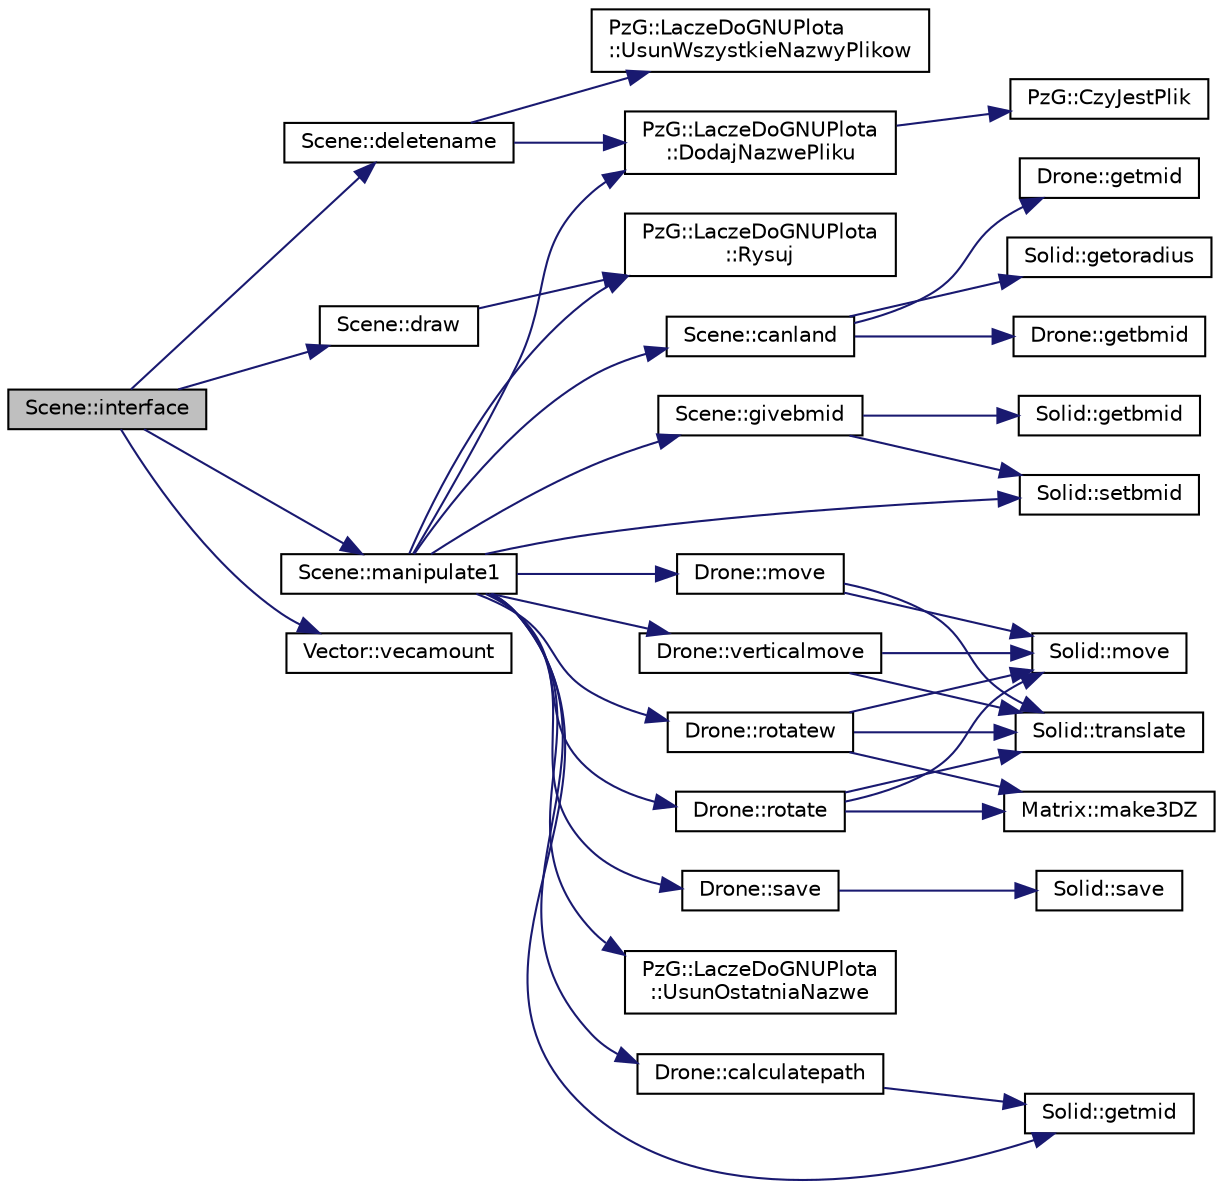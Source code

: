 digraph "Scene::interface"
{
 // LATEX_PDF_SIZE
  edge [fontname="Helvetica",fontsize="10",labelfontname="Helvetica",labelfontsize="10"];
  node [fontname="Helvetica",fontsize="10",shape=record];
  rankdir="LR";
  Node1 [label="Scene::interface",height=0.2,width=0.4,color="black", fillcolor="grey75", style="filled", fontcolor="black",tooltip=" "];
  Node1 -> Node2 [color="midnightblue",fontsize="10",style="solid",fontname="Helvetica"];
  Node2 [label="Scene::deletename",height=0.2,width=0.4,color="black", fillcolor="white", style="filled",URL="$class_scene.html#a7757e17593174e1714141542a32a7cd4",tooltip=" "];
  Node2 -> Node3 [color="midnightblue",fontsize="10",style="solid",fontname="Helvetica"];
  Node3 [label="PzG::LaczeDoGNUPlota\l::DodajNazwePliku",height=0.2,width=0.4,color="black", fillcolor="white", style="filled",URL="$class_pz_g_1_1_lacze_do_g_n_u_plota.html#a34bd48f57c0fd69c12bf4127a1cacd8f",tooltip="Dodaje nazwę pliku."];
  Node3 -> Node4 [color="midnightblue",fontsize="10",style="solid",fontname="Helvetica"];
  Node4 [label="PzG::CzyJestPlik",height=0.2,width=0.4,color="black", fillcolor="white", style="filled",URL="$namespace_pz_g.html#ae1ae4d36f66c77879380ba73da8e20e3",tooltip=" "];
  Node2 -> Node5 [color="midnightblue",fontsize="10",style="solid",fontname="Helvetica"];
  Node5 [label="PzG::LaczeDoGNUPlota\l::UsunWszystkieNazwyPlikow",height=0.2,width=0.4,color="black", fillcolor="white", style="filled",URL="$class_pz_g_1_1_lacze_do_g_n_u_plota.html#a89a1d90d017d264cd26398464d074073",tooltip="Kasuje zawartość listy nazw plików."];
  Node1 -> Node6 [color="midnightblue",fontsize="10",style="solid",fontname="Helvetica"];
  Node6 [label="Scene::draw",height=0.2,width=0.4,color="black", fillcolor="white", style="filled",URL="$class_scene.html#ac0e3d2c98ba6063a086467fb2c19142f",tooltip=" "];
  Node6 -> Node7 [color="midnightblue",fontsize="10",style="solid",fontname="Helvetica"];
  Node7 [label="PzG::LaczeDoGNUPlota\l::Rysuj",height=0.2,width=0.4,color="black", fillcolor="white", style="filled",URL="$class_pz_g_1_1_lacze_do_g_n_u_plota.html#a065f5b8402737cc62b0ad4f66d028335",tooltip=" "];
  Node1 -> Node8 [color="midnightblue",fontsize="10",style="solid",fontname="Helvetica"];
  Node8 [label="Scene::manipulate1",height=0.2,width=0.4,color="black", fillcolor="white", style="filled",URL="$class_scene.html#afc0a41afd7123fac9e9a374ba4ebad21",tooltip=" "];
  Node8 -> Node9 [color="midnightblue",fontsize="10",style="solid",fontname="Helvetica"];
  Node9 [label="Drone::calculatepath",height=0.2,width=0.4,color="black", fillcolor="white", style="filled",URL="$class_drone.html#a35461a34f32de4c41960a0da4b882a0c",tooltip=" "];
  Node9 -> Node10 [color="midnightblue",fontsize="10",style="solid",fontname="Helvetica"];
  Node10 [label="Solid::getmid",height=0.2,width=0.4,color="black", fillcolor="white", style="filled",URL="$class_solid.html#ae6f0f233d31de33ee67cbf6b1c186b15",tooltip=" "];
  Node8 -> Node11 [color="midnightblue",fontsize="10",style="solid",fontname="Helvetica"];
  Node11 [label="Scene::canland",height=0.2,width=0.4,color="black", fillcolor="white", style="filled",URL="$class_scene.html#a36767cff060064d9592f2912d63c3a9f",tooltip=" "];
  Node11 -> Node12 [color="midnightblue",fontsize="10",style="solid",fontname="Helvetica"];
  Node12 [label="Drone::getbmid",height=0.2,width=0.4,color="black", fillcolor="white", style="filled",URL="$class_drone.html#a354e0b7618b8ce00bd330ef210a55919",tooltip=" "];
  Node11 -> Node13 [color="midnightblue",fontsize="10",style="solid",fontname="Helvetica"];
  Node13 [label="Drone::getmid",height=0.2,width=0.4,color="black", fillcolor="white", style="filled",URL="$class_drone.html#a7b7cb5dff8237231bc2f3a3500a482b2",tooltip=" "];
  Node11 -> Node14 [color="midnightblue",fontsize="10",style="solid",fontname="Helvetica"];
  Node14 [label="Solid::getoradius",height=0.2,width=0.4,color="black", fillcolor="white", style="filled",URL="$class_solid.html#a32b7743c1bba8b8746b6d88b71685b7b",tooltip=" "];
  Node8 -> Node3 [color="midnightblue",fontsize="10",style="solid",fontname="Helvetica"];
  Node8 -> Node10 [color="midnightblue",fontsize="10",style="solid",fontname="Helvetica"];
  Node8 -> Node15 [color="midnightblue",fontsize="10",style="solid",fontname="Helvetica"];
  Node15 [label="Scene::givebmid",height=0.2,width=0.4,color="black", fillcolor="white", style="filled",URL="$class_scene.html#a03aeeea845b7061d254a91b2aa981392",tooltip=" "];
  Node15 -> Node16 [color="midnightblue",fontsize="10",style="solid",fontname="Helvetica"];
  Node16 [label="Solid::getbmid",height=0.2,width=0.4,color="black", fillcolor="white", style="filled",URL="$class_solid.html#a9dff1d3c94a4d96a521cbd6048570f43",tooltip=" "];
  Node15 -> Node17 [color="midnightblue",fontsize="10",style="solid",fontname="Helvetica"];
  Node17 [label="Solid::setbmid",height=0.2,width=0.4,color="black", fillcolor="white", style="filled",URL="$class_solid.html#a7ef1fdf462b7a5b873140008308b2601",tooltip=" "];
  Node8 -> Node18 [color="midnightblue",fontsize="10",style="solid",fontname="Helvetica"];
  Node18 [label="Drone::move",height=0.2,width=0.4,color="black", fillcolor="white", style="filled",URL="$class_drone.html#a48d21a869d0c8051025b20494ae8db19",tooltip=" "];
  Node18 -> Node19 [color="midnightblue",fontsize="10",style="solid",fontname="Helvetica"];
  Node19 [label="Solid::move",height=0.2,width=0.4,color="black", fillcolor="white", style="filled",URL="$class_solid.html#a3b39581af29120802943a28a5a70bab5",tooltip=" "];
  Node18 -> Node20 [color="midnightblue",fontsize="10",style="solid",fontname="Helvetica"];
  Node20 [label="Solid::translate",height=0.2,width=0.4,color="black", fillcolor="white", style="filled",URL="$class_solid.html#a95e4946e09386494a9af560bd9d8feb2",tooltip=" "];
  Node8 -> Node21 [color="midnightblue",fontsize="10",style="solid",fontname="Helvetica"];
  Node21 [label="Drone::rotate",height=0.2,width=0.4,color="black", fillcolor="white", style="filled",URL="$class_drone.html#a9d43801728eee60ad432900b7c3e6049",tooltip=" "];
  Node21 -> Node22 [color="midnightblue",fontsize="10",style="solid",fontname="Helvetica"];
  Node22 [label="Matrix::make3DZ",height=0.2,width=0.4,color="black", fillcolor="white", style="filled",URL="$class_matrix.html#af5a2c629a4ded5bb85c56c0908188560",tooltip=" "];
  Node21 -> Node19 [color="midnightblue",fontsize="10",style="solid",fontname="Helvetica"];
  Node21 -> Node20 [color="midnightblue",fontsize="10",style="solid",fontname="Helvetica"];
  Node8 -> Node23 [color="midnightblue",fontsize="10",style="solid",fontname="Helvetica"];
  Node23 [label="Drone::rotatew",height=0.2,width=0.4,color="black", fillcolor="white", style="filled",URL="$class_drone.html#a0f1e510f390db50d5084281eaf697c93",tooltip=" "];
  Node23 -> Node22 [color="midnightblue",fontsize="10",style="solid",fontname="Helvetica"];
  Node23 -> Node19 [color="midnightblue",fontsize="10",style="solid",fontname="Helvetica"];
  Node23 -> Node20 [color="midnightblue",fontsize="10",style="solid",fontname="Helvetica"];
  Node8 -> Node7 [color="midnightblue",fontsize="10",style="solid",fontname="Helvetica"];
  Node8 -> Node24 [color="midnightblue",fontsize="10",style="solid",fontname="Helvetica"];
  Node24 [label="Drone::save",height=0.2,width=0.4,color="black", fillcolor="white", style="filled",URL="$class_drone.html#a57e15be55850fe3cd661b0008b4f650e",tooltip=" "];
  Node24 -> Node25 [color="midnightblue",fontsize="10",style="solid",fontname="Helvetica"];
  Node25 [label="Solid::save",height=0.2,width=0.4,color="black", fillcolor="white", style="filled",URL="$class_solid.html#ab34e84803e8397bc408fc1b3f9ab3a01",tooltip=" "];
  Node8 -> Node17 [color="midnightblue",fontsize="10",style="solid",fontname="Helvetica"];
  Node8 -> Node26 [color="midnightblue",fontsize="10",style="solid",fontname="Helvetica"];
  Node26 [label="PzG::LaczeDoGNUPlota\l::UsunOstatniaNazwe",height=0.2,width=0.4,color="black", fillcolor="white", style="filled",URL="$class_pz_g_1_1_lacze_do_g_n_u_plota.html#a75f599f17413ea8602c6dbba09f36407",tooltip="Usuwa ostatnią nazwę pliku."];
  Node8 -> Node27 [color="midnightblue",fontsize="10",style="solid",fontname="Helvetica"];
  Node27 [label="Drone::verticalmove",height=0.2,width=0.4,color="black", fillcolor="white", style="filled",URL="$class_drone.html#afaef746e896166beecb2adc74fa46742",tooltip=" "];
  Node27 -> Node19 [color="midnightblue",fontsize="10",style="solid",fontname="Helvetica"];
  Node27 -> Node20 [color="midnightblue",fontsize="10",style="solid",fontname="Helvetica"];
  Node1 -> Node28 [color="midnightblue",fontsize="10",style="solid",fontname="Helvetica"];
  Node28 [label="Vector::vecamount",height=0.2,width=0.4,color="black", fillcolor="white", style="filled",URL="$class_vector.html#ae426913a0fe53bf13425ca8c9fa1d62e",tooltip=" "];
}
